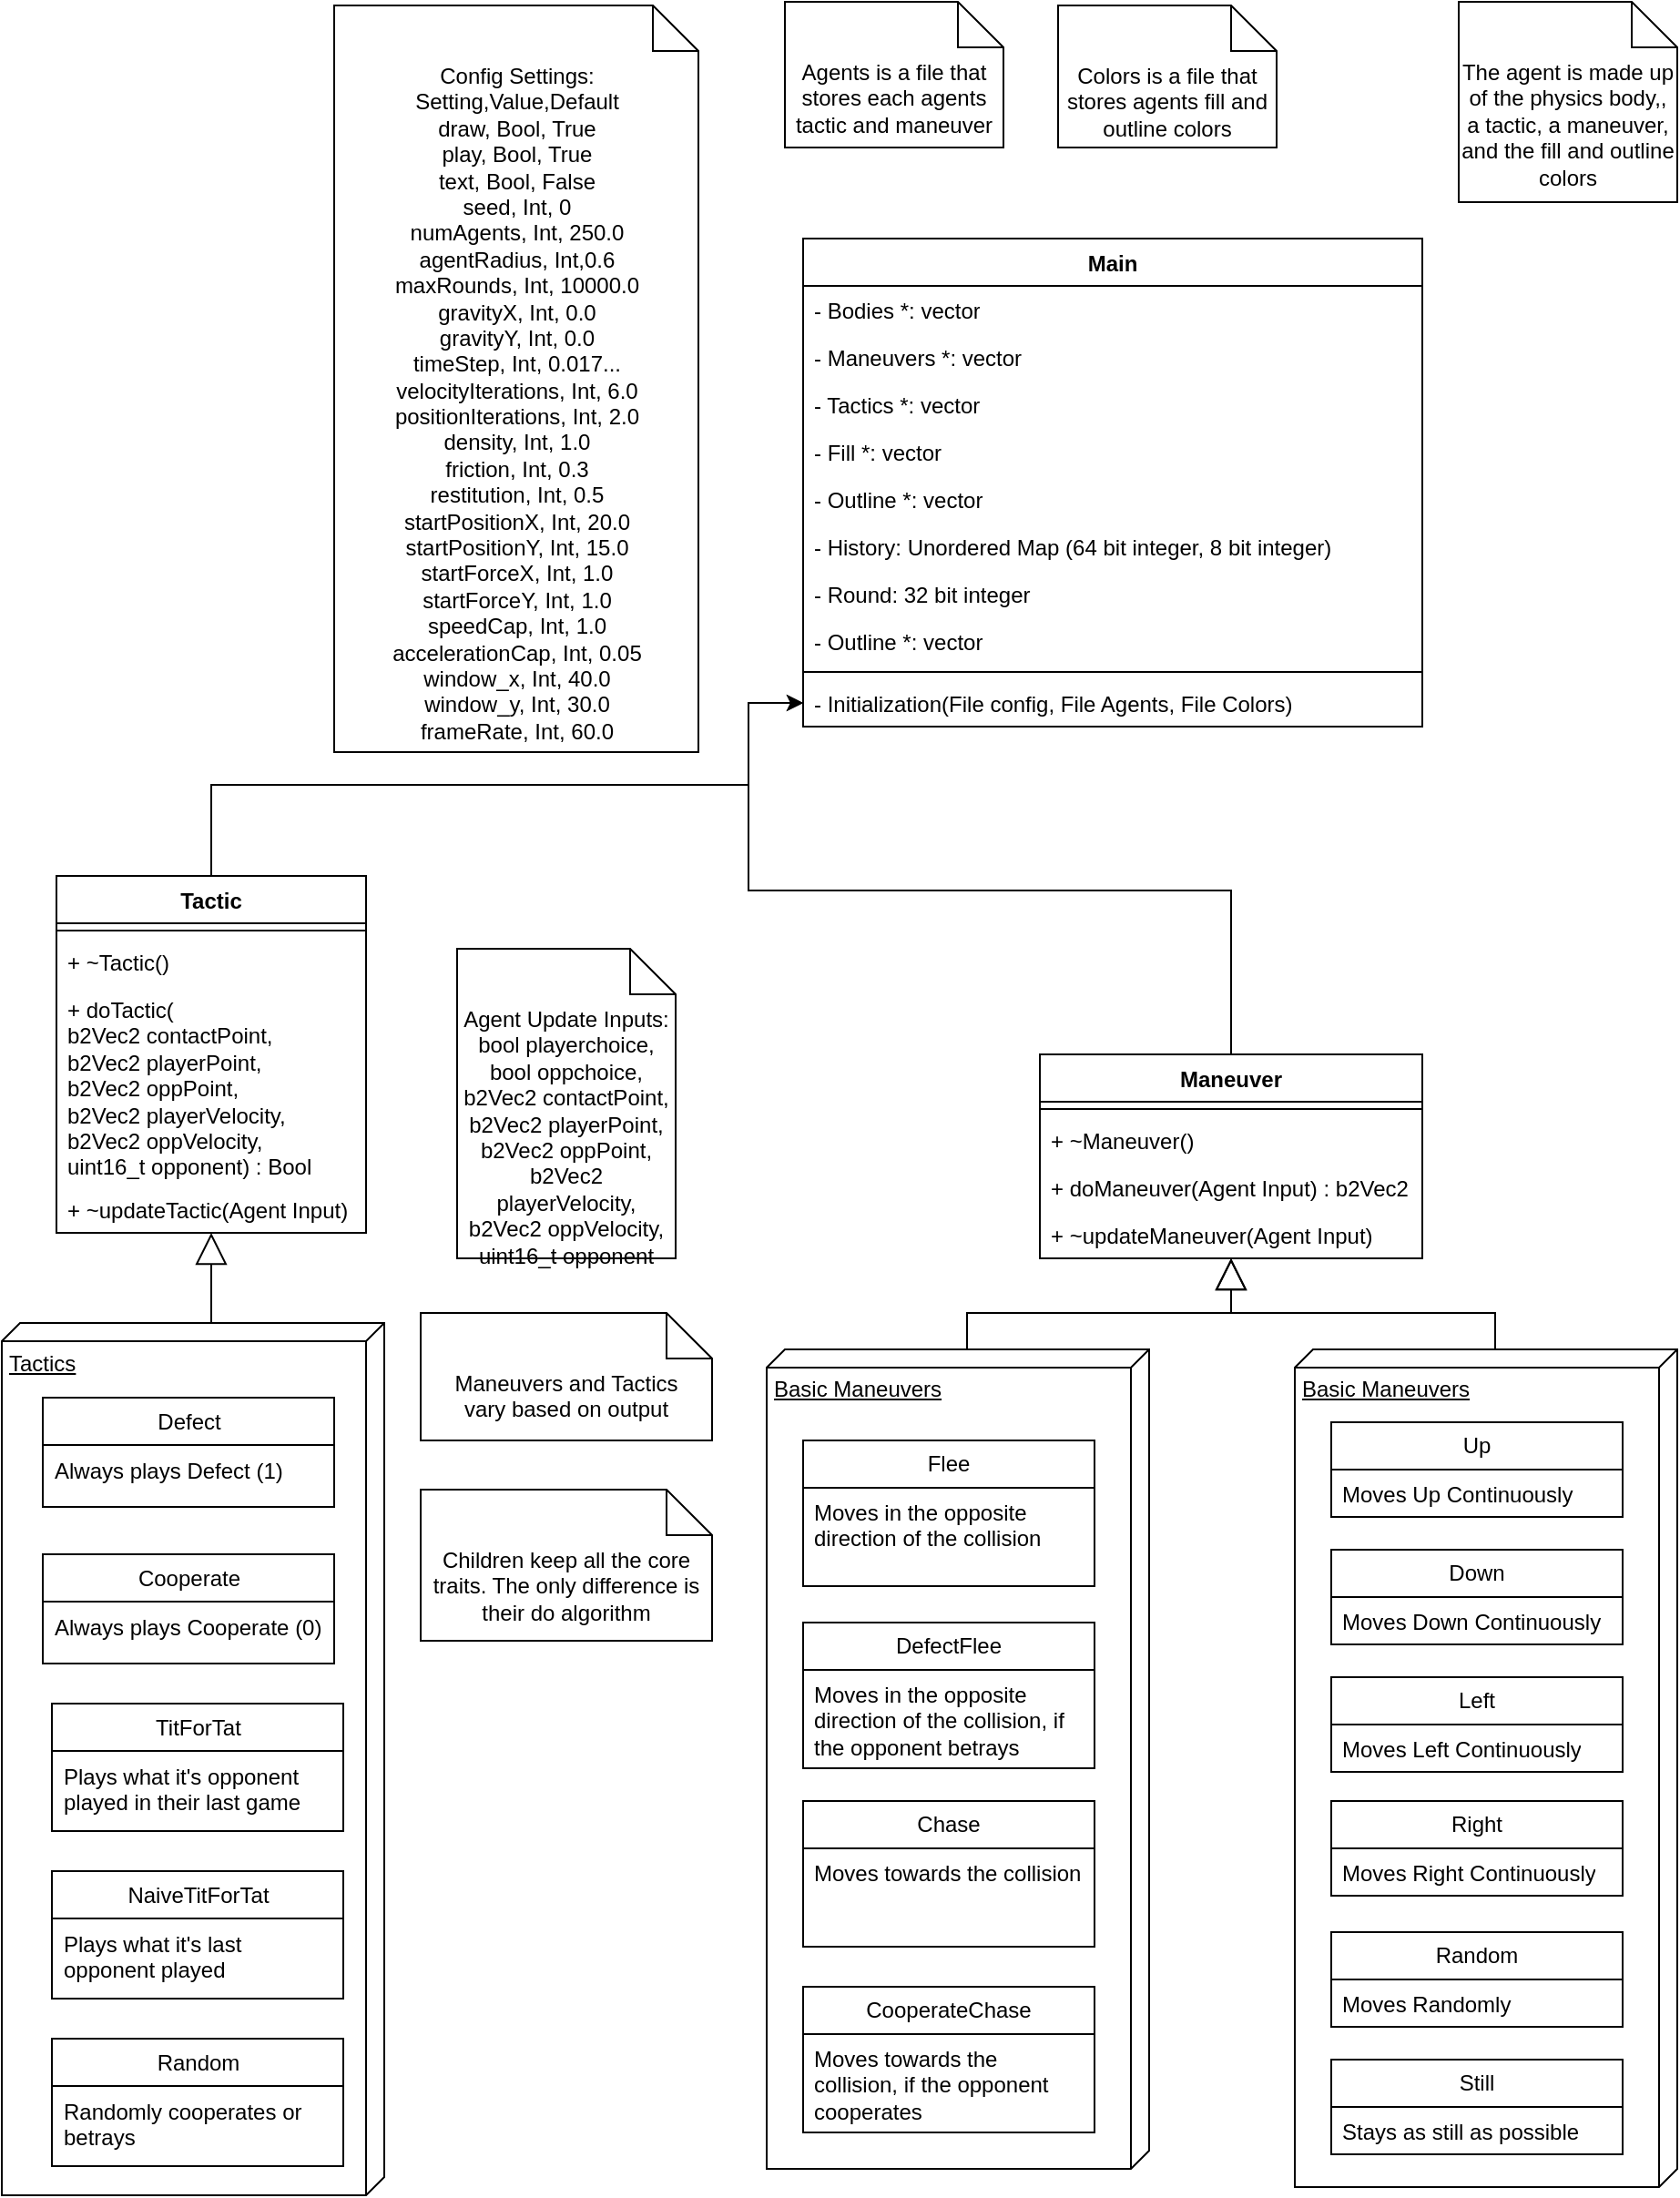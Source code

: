 <mxfile version="24.8.6">
  <diagram name="Page-1" id="15fARvEjuGoJQRsgN22F">
    <mxGraphModel dx="1400" dy="1805" grid="1" gridSize="10" guides="1" tooltips="1" connect="1" arrows="1" fold="1" page="1" pageScale="1" pageWidth="850" pageHeight="1100" math="0" shadow="0">
      <root>
        <mxCell id="0" />
        <mxCell id="1" parent="0" />
        <mxCell id="ZBsdz69OhWumd8uEH73e-70" style="edgeStyle=orthogonalEdgeStyle;rounded=0;orthogonalLoop=1;jettySize=auto;html=1;exitX=0;exitY=0;exitDx=0;exitDy=100;exitPerimeter=0;entryX=0.5;entryY=1;entryDx=0;entryDy=0;endArrow=block;endFill=0;endSize=15;" parent="1" source="ZBsdz69OhWumd8uEH73e-69" target="ZBsdz69OhWumd8uEH73e-1" edge="1">
          <mxGeometry relative="1" as="geometry" />
        </mxCell>
        <mxCell id="ZBsdz69OhWumd8uEH73e-69" value="Tactics" style="verticalAlign=top;align=left;spacingTop=8;spacingLeft=2;spacingRight=12;shape=cube;size=10;direction=south;fontStyle=4;html=1;whiteSpace=wrap;" parent="1" vertex="1">
          <mxGeometry x="50" y="125.5" width="210" height="479" as="geometry" />
        </mxCell>
        <mxCell id="ZBsdz69OhWumd8uEH73e-52" style="edgeStyle=orthogonalEdgeStyle;rounded=0;orthogonalLoop=1;jettySize=auto;html=1;exitX=0;exitY=0;exitDx=0;exitDy=100;exitPerimeter=0;entryX=0.5;entryY=1;entryDx=0;entryDy=0;endArrow=block;endFill=0;endSize=15;" parent="1" source="ZBsdz69OhWumd8uEH73e-49" target="ZBsdz69OhWumd8uEH73e-8" edge="1">
          <mxGeometry relative="1" as="geometry" />
        </mxCell>
        <mxCell id="ZBsdz69OhWumd8uEH73e-49" value="Basic Maneuvers" style="verticalAlign=top;align=left;spacingTop=8;spacingLeft=2;spacingRight=12;shape=cube;size=10;direction=south;fontStyle=4;html=1;whiteSpace=wrap;" parent="1" vertex="1">
          <mxGeometry x="470" y="140" width="210" height="450" as="geometry" />
        </mxCell>
        <mxCell id="ZBsdz69OhWumd8uEH73e-53" style="edgeStyle=orthogonalEdgeStyle;rounded=0;orthogonalLoop=1;jettySize=auto;html=1;exitX=0;exitY=0;exitDx=0;exitDy=100;exitPerimeter=0;entryX=0.5;entryY=1;entryDx=0;entryDy=0;endArrow=block;endFill=0;endSize=15;" parent="1" source="ZBsdz69OhWumd8uEH73e-30" target="ZBsdz69OhWumd8uEH73e-8" edge="1">
          <mxGeometry relative="1" as="geometry" />
        </mxCell>
        <mxCell id="ZBsdz69OhWumd8uEH73e-30" value="Basic Maneuvers" style="verticalAlign=top;align=left;spacingTop=8;spacingLeft=2;spacingRight=12;shape=cube;size=10;direction=south;fontStyle=4;html=1;whiteSpace=wrap;" parent="1" vertex="1">
          <mxGeometry x="760" y="140" width="210" height="460" as="geometry" />
        </mxCell>
        <mxCell id="YXluAZz4ZXNDA7GaeiT3-11" style="edgeStyle=orthogonalEdgeStyle;rounded=0;orthogonalLoop=1;jettySize=auto;html=1;exitX=0.5;exitY=0;exitDx=0;exitDy=0;entryX=0;entryY=0.5;entryDx=0;entryDy=0;" edge="1" parent="1" source="ZBsdz69OhWumd8uEH73e-1" target="ZBsdz69OhWumd8uEH73e-77">
          <mxGeometry relative="1" as="geometry">
            <Array as="points">
              <mxPoint x="165" y="-170" />
              <mxPoint x="460" y="-170" />
              <mxPoint x="460" y="-215" />
            </Array>
          </mxGeometry>
        </mxCell>
        <mxCell id="ZBsdz69OhWumd8uEH73e-1" value="Tactic" style="swimlane;fontStyle=1;align=center;verticalAlign=top;childLayout=stackLayout;horizontal=1;startSize=26;horizontalStack=0;resizeParent=1;resizeParentMax=0;resizeLast=0;collapsible=1;marginBottom=0;whiteSpace=wrap;html=1;" parent="1" vertex="1">
          <mxGeometry x="80" y="-120" width="170" height="196" as="geometry" />
        </mxCell>
        <mxCell id="ZBsdz69OhWumd8uEH73e-3" value="" style="line;strokeWidth=1;fillColor=none;align=left;verticalAlign=middle;spacingTop=-1;spacingLeft=3;spacingRight=3;rotatable=0;labelPosition=right;points=[];portConstraint=eastwest;strokeColor=inherit;" parent="ZBsdz69OhWumd8uEH73e-1" vertex="1">
          <mxGeometry y="26" width="170" height="8" as="geometry" />
        </mxCell>
        <mxCell id="ZBsdz69OhWumd8uEH73e-4" value="&lt;div&gt;+ ~Tactic()&lt;/div&gt;" style="text;strokeColor=none;fillColor=none;align=left;verticalAlign=top;spacingLeft=4;spacingRight=4;overflow=hidden;rotatable=0;points=[[0,0.5],[1,0.5]];portConstraint=eastwest;whiteSpace=wrap;html=1;" parent="ZBsdz69OhWumd8uEH73e-1" vertex="1">
          <mxGeometry y="34" width="170" height="26" as="geometry" />
        </mxCell>
        <mxCell id="ZBsdz69OhWumd8uEH73e-5" value="&lt;div&gt;+ doTactic(&lt;/div&gt;&lt;div&gt;&lt;div&gt;b2Vec2 contactPoint,&amp;nbsp;&lt;/div&gt;&lt;div&gt;b2Vec2 playerPoint,&amp;nbsp;&lt;/div&gt;&lt;div&gt;b2Vec2 oppPoint,&amp;nbsp;&lt;/div&gt;&lt;div&gt;b2Vec2 playerVelocity,&amp;nbsp;&lt;/div&gt;&lt;div&gt;b2Vec2 oppVelocity,&amp;nbsp;&lt;/div&gt;uint16_t opponent) : Bool&lt;br&gt;&lt;/div&gt;" style="text;strokeColor=none;fillColor=none;align=left;verticalAlign=top;spacingLeft=4;spacingRight=4;overflow=hidden;rotatable=0;points=[[0,0.5],[1,0.5]];portConstraint=eastwest;whiteSpace=wrap;html=1;" parent="ZBsdz69OhWumd8uEH73e-1" vertex="1">
          <mxGeometry y="60" width="170" height="110" as="geometry" />
        </mxCell>
        <mxCell id="ZBsdz69OhWumd8uEH73e-6" value="&lt;div&gt;+ ~updateTactic(Agent Input)&lt;/div&gt;" style="text;strokeColor=none;fillColor=none;align=left;verticalAlign=top;spacingLeft=4;spacingRight=4;overflow=hidden;rotatable=0;points=[[0,0.5],[1,0.5]];portConstraint=eastwest;whiteSpace=wrap;html=1;" parent="ZBsdz69OhWumd8uEH73e-1" vertex="1">
          <mxGeometry y="170" width="170" height="26" as="geometry" />
        </mxCell>
        <mxCell id="ZBsdz69OhWumd8uEH73e-7" value="&lt;div&gt;Agent Update Inputs:&lt;/div&gt;&lt;div&gt;bool playerchoice, bool oppchoice, b2Vec2 contactPoint, b2Vec2 playerPoint, b2Vec2 oppPoint, b2Vec2 playerVelocity, b2Vec2 oppVelocity, uint16_t opponent&lt;br&gt;&lt;/div&gt;" style="shape=note2;boundedLbl=1;whiteSpace=wrap;html=1;size=25;verticalAlign=top;align=center;" parent="1" vertex="1">
          <mxGeometry x="300" y="-80" width="120" height="170" as="geometry" />
        </mxCell>
        <mxCell id="YXluAZz4ZXNDA7GaeiT3-12" style="edgeStyle=orthogonalEdgeStyle;rounded=0;orthogonalLoop=1;jettySize=auto;html=1;exitX=0.5;exitY=0;exitDx=0;exitDy=0;entryX=0;entryY=0.5;entryDx=0;entryDy=0;" edge="1" parent="1" source="ZBsdz69OhWumd8uEH73e-8" target="ZBsdz69OhWumd8uEH73e-77">
          <mxGeometry relative="1" as="geometry">
            <mxPoint x="500" y="-150" as="targetPoint" />
            <Array as="points">
              <mxPoint x="725" y="-112" />
              <mxPoint x="460" y="-112" />
              <mxPoint x="460" y="-215" />
            </Array>
          </mxGeometry>
        </mxCell>
        <mxCell id="ZBsdz69OhWumd8uEH73e-8" value="Maneuver" style="swimlane;fontStyle=1;align=center;verticalAlign=top;childLayout=stackLayout;horizontal=1;startSize=26;horizontalStack=0;resizeParent=1;resizeParentMax=0;resizeLast=0;collapsible=1;marginBottom=0;whiteSpace=wrap;html=1;" parent="1" vertex="1">
          <mxGeometry x="620" y="-22" width="210" height="112" as="geometry" />
        </mxCell>
        <mxCell id="ZBsdz69OhWumd8uEH73e-9" value="" style="line;strokeWidth=1;fillColor=none;align=left;verticalAlign=middle;spacingTop=-1;spacingLeft=3;spacingRight=3;rotatable=0;labelPosition=right;points=[];portConstraint=eastwest;strokeColor=inherit;" parent="ZBsdz69OhWumd8uEH73e-8" vertex="1">
          <mxGeometry y="26" width="210" height="8" as="geometry" />
        </mxCell>
        <mxCell id="ZBsdz69OhWumd8uEH73e-10" value="&lt;div&gt;+ ~Maneuver()&lt;/div&gt;" style="text;strokeColor=none;fillColor=none;align=left;verticalAlign=top;spacingLeft=4;spacingRight=4;overflow=hidden;rotatable=0;points=[[0,0.5],[1,0.5]];portConstraint=eastwest;whiteSpace=wrap;html=1;" parent="ZBsdz69OhWumd8uEH73e-8" vertex="1">
          <mxGeometry y="34" width="210" height="26" as="geometry" />
        </mxCell>
        <mxCell id="ZBsdz69OhWumd8uEH73e-11" value="&lt;div&gt;+ doManeuver(Agent Input) : b2Vec2&lt;br&gt;&lt;/div&gt;" style="text;strokeColor=none;fillColor=none;align=left;verticalAlign=top;spacingLeft=4;spacingRight=4;overflow=hidden;rotatable=0;points=[[0,0.5],[1,0.5]];portConstraint=eastwest;whiteSpace=wrap;html=1;" parent="ZBsdz69OhWumd8uEH73e-8" vertex="1">
          <mxGeometry y="60" width="210" height="26" as="geometry" />
        </mxCell>
        <mxCell id="ZBsdz69OhWumd8uEH73e-12" value="&lt;div&gt;+ ~updateManeuver(Agent Input)&lt;/div&gt;" style="text;strokeColor=none;fillColor=none;align=left;verticalAlign=top;spacingLeft=4;spacingRight=4;overflow=hidden;rotatable=0;points=[[0,0.5],[1,0.5]];portConstraint=eastwest;whiteSpace=wrap;html=1;" parent="ZBsdz69OhWumd8uEH73e-8" vertex="1">
          <mxGeometry y="86" width="210" height="26" as="geometry" />
        </mxCell>
        <mxCell id="ZBsdz69OhWumd8uEH73e-13" value="Up" style="swimlane;fontStyle=0;childLayout=stackLayout;horizontal=1;startSize=26;fillColor=none;horizontalStack=0;resizeParent=1;resizeParentMax=0;resizeLast=0;collapsible=1;marginBottom=0;whiteSpace=wrap;html=1;" parent="1" vertex="1">
          <mxGeometry x="780" y="180" width="160" height="52" as="geometry" />
        </mxCell>
        <mxCell id="ZBsdz69OhWumd8uEH73e-16" value="Moves Up Continuously" style="text;strokeColor=none;fillColor=none;align=left;verticalAlign=top;spacingLeft=4;spacingRight=4;overflow=hidden;rotatable=0;points=[[0,0.5],[1,0.5]];portConstraint=eastwest;whiteSpace=wrap;html=1;" parent="ZBsdz69OhWumd8uEH73e-13" vertex="1">
          <mxGeometry y="26" width="160" height="26" as="geometry" />
        </mxCell>
        <mxCell id="ZBsdz69OhWumd8uEH73e-17" value="&lt;div&gt;Maneuvers and Tactics&lt;/div&gt;&lt;div&gt;vary based on output&lt;br&gt;&lt;/div&gt;" style="shape=note2;boundedLbl=1;whiteSpace=wrap;html=1;size=25;verticalAlign=top;align=center;" parent="1" vertex="1">
          <mxGeometry x="280" y="120" width="160" height="70" as="geometry" />
        </mxCell>
        <mxCell id="ZBsdz69OhWumd8uEH73e-18" value="Children keep all the core traits. The only difference is their do algorithm" style="shape=note2;boundedLbl=1;whiteSpace=wrap;html=1;size=25;verticalAlign=top;align=center;" parent="1" vertex="1">
          <mxGeometry x="280" y="217" width="160" height="83" as="geometry" />
        </mxCell>
        <mxCell id="ZBsdz69OhWumd8uEH73e-21" value="Down" style="swimlane;fontStyle=0;childLayout=stackLayout;horizontal=1;startSize=26;fillColor=none;horizontalStack=0;resizeParent=1;resizeParentMax=0;resizeLast=0;collapsible=1;marginBottom=0;whiteSpace=wrap;html=1;" parent="1" vertex="1">
          <mxGeometry x="780" y="250" width="160" height="52" as="geometry" />
        </mxCell>
        <mxCell id="ZBsdz69OhWumd8uEH73e-22" value="Moves Down Continuously" style="text;strokeColor=none;fillColor=none;align=left;verticalAlign=top;spacingLeft=4;spacingRight=4;overflow=hidden;rotatable=0;points=[[0,0.5],[1,0.5]];portConstraint=eastwest;whiteSpace=wrap;html=1;" parent="ZBsdz69OhWumd8uEH73e-21" vertex="1">
          <mxGeometry y="26" width="160" height="26" as="geometry" />
        </mxCell>
        <mxCell id="ZBsdz69OhWumd8uEH73e-25" value="Left" style="swimlane;fontStyle=0;childLayout=stackLayout;horizontal=1;startSize=26;fillColor=none;horizontalStack=0;resizeParent=1;resizeParentMax=0;resizeLast=0;collapsible=1;marginBottom=0;whiteSpace=wrap;html=1;" parent="1" vertex="1">
          <mxGeometry x="780" y="320" width="160" height="52" as="geometry" />
        </mxCell>
        <mxCell id="ZBsdz69OhWumd8uEH73e-26" value="Moves Left Continuously" style="text;strokeColor=none;fillColor=none;align=left;verticalAlign=top;spacingLeft=4;spacingRight=4;overflow=hidden;rotatable=0;points=[[0,0.5],[1,0.5]];portConstraint=eastwest;whiteSpace=wrap;html=1;" parent="ZBsdz69OhWumd8uEH73e-25" vertex="1">
          <mxGeometry y="26" width="160" height="26" as="geometry" />
        </mxCell>
        <mxCell id="ZBsdz69OhWumd8uEH73e-27" value="Right" style="swimlane;fontStyle=0;childLayout=stackLayout;horizontal=1;startSize=26;fillColor=none;horizontalStack=0;resizeParent=1;resizeParentMax=0;resizeLast=0;collapsible=1;marginBottom=0;whiteSpace=wrap;html=1;" parent="1" vertex="1">
          <mxGeometry x="780" y="388" width="160" height="52" as="geometry" />
        </mxCell>
        <mxCell id="ZBsdz69OhWumd8uEH73e-28" value="Moves Right Continuously" style="text;strokeColor=none;fillColor=none;align=left;verticalAlign=top;spacingLeft=4;spacingRight=4;overflow=hidden;rotatable=0;points=[[0,0.5],[1,0.5]];portConstraint=eastwest;whiteSpace=wrap;html=1;" parent="ZBsdz69OhWumd8uEH73e-27" vertex="1">
          <mxGeometry y="26" width="160" height="26" as="geometry" />
        </mxCell>
        <mxCell id="ZBsdz69OhWumd8uEH73e-31" value="Random" style="swimlane;fontStyle=0;childLayout=stackLayout;horizontal=1;startSize=26;fillColor=none;horizontalStack=0;resizeParent=1;resizeParentMax=0;resizeLast=0;collapsible=1;marginBottom=0;whiteSpace=wrap;html=1;" parent="1" vertex="1">
          <mxGeometry x="780" y="460" width="160" height="52" as="geometry" />
        </mxCell>
        <mxCell id="ZBsdz69OhWumd8uEH73e-32" value="Moves Randomly" style="text;strokeColor=none;fillColor=none;align=left;verticalAlign=top;spacingLeft=4;spacingRight=4;overflow=hidden;rotatable=0;points=[[0,0.5],[1,0.5]];portConstraint=eastwest;whiteSpace=wrap;html=1;" parent="ZBsdz69OhWumd8uEH73e-31" vertex="1">
          <mxGeometry y="26" width="160" height="26" as="geometry" />
        </mxCell>
        <mxCell id="ZBsdz69OhWumd8uEH73e-33" value="Still" style="swimlane;fontStyle=0;childLayout=stackLayout;horizontal=1;startSize=26;fillColor=none;horizontalStack=0;resizeParent=1;resizeParentMax=0;resizeLast=0;collapsible=1;marginBottom=0;whiteSpace=wrap;html=1;" parent="1" vertex="1">
          <mxGeometry x="780" y="530" width="160" height="52" as="geometry" />
        </mxCell>
        <mxCell id="ZBsdz69OhWumd8uEH73e-34" value="Stays as still as possible" style="text;strokeColor=none;fillColor=none;align=left;verticalAlign=top;spacingLeft=4;spacingRight=4;overflow=hidden;rotatable=0;points=[[0,0.5],[1,0.5]];portConstraint=eastwest;whiteSpace=wrap;html=1;" parent="ZBsdz69OhWumd8uEH73e-33" vertex="1">
          <mxGeometry y="26" width="160" height="26" as="geometry" />
        </mxCell>
        <mxCell id="ZBsdz69OhWumd8uEH73e-35" value="Flee" style="swimlane;fontStyle=0;childLayout=stackLayout;horizontal=1;startSize=26;fillColor=none;horizontalStack=0;resizeParent=1;resizeParentMax=0;resizeLast=0;collapsible=1;marginBottom=0;whiteSpace=wrap;html=1;" parent="1" vertex="1">
          <mxGeometry x="490" y="190" width="160" height="80" as="geometry" />
        </mxCell>
        <mxCell id="ZBsdz69OhWumd8uEH73e-36" value="Moves in the opposite direction of the collision" style="text;strokeColor=none;fillColor=none;align=left;verticalAlign=top;spacingLeft=4;spacingRight=4;overflow=hidden;rotatable=0;points=[[0,0.5],[1,0.5]];portConstraint=eastwest;whiteSpace=wrap;html=1;" parent="ZBsdz69OhWumd8uEH73e-35" vertex="1">
          <mxGeometry y="26" width="160" height="54" as="geometry" />
        </mxCell>
        <mxCell id="ZBsdz69OhWumd8uEH73e-37" value="DefectFlee" style="swimlane;fontStyle=0;childLayout=stackLayout;horizontal=1;startSize=26;fillColor=none;horizontalStack=0;resizeParent=1;resizeParentMax=0;resizeLast=0;collapsible=1;marginBottom=0;whiteSpace=wrap;html=1;" parent="1" vertex="1">
          <mxGeometry x="490" y="290" width="160" height="80" as="geometry" />
        </mxCell>
        <mxCell id="ZBsdz69OhWumd8uEH73e-38" value="Moves in the opposite direction of the collision, if the opponent betrays" style="text;strokeColor=none;fillColor=none;align=left;verticalAlign=top;spacingLeft=4;spacingRight=4;overflow=hidden;rotatable=0;points=[[0,0.5],[1,0.5]];portConstraint=eastwest;whiteSpace=wrap;html=1;" parent="ZBsdz69OhWumd8uEH73e-37" vertex="1">
          <mxGeometry y="26" width="160" height="54" as="geometry" />
        </mxCell>
        <mxCell id="ZBsdz69OhWumd8uEH73e-39" value="Chase" style="swimlane;fontStyle=0;childLayout=stackLayout;horizontal=1;startSize=26;fillColor=none;horizontalStack=0;resizeParent=1;resizeParentMax=0;resizeLast=0;collapsible=1;marginBottom=0;whiteSpace=wrap;html=1;" parent="1" vertex="1">
          <mxGeometry x="490" y="388" width="160" height="80" as="geometry" />
        </mxCell>
        <mxCell id="ZBsdz69OhWumd8uEH73e-40" value="Moves towards the collision" style="text;strokeColor=none;fillColor=none;align=left;verticalAlign=top;spacingLeft=4;spacingRight=4;overflow=hidden;rotatable=0;points=[[0,0.5],[1,0.5]];portConstraint=eastwest;whiteSpace=wrap;html=1;" parent="ZBsdz69OhWumd8uEH73e-39" vertex="1">
          <mxGeometry y="26" width="160" height="54" as="geometry" />
        </mxCell>
        <mxCell id="ZBsdz69OhWumd8uEH73e-41" value="CooperateChase" style="swimlane;fontStyle=0;childLayout=stackLayout;horizontal=1;startSize=26;fillColor=none;horizontalStack=0;resizeParent=1;resizeParentMax=0;resizeLast=0;collapsible=1;marginBottom=0;whiteSpace=wrap;html=1;" parent="1" vertex="1">
          <mxGeometry x="490" y="490" width="160" height="80" as="geometry" />
        </mxCell>
        <mxCell id="ZBsdz69OhWumd8uEH73e-42" value="Moves towards the collision, if the opponent cooperates" style="text;strokeColor=none;fillColor=none;align=left;verticalAlign=top;spacingLeft=4;spacingRight=4;overflow=hidden;rotatable=0;points=[[0,0.5],[1,0.5]];portConstraint=eastwest;whiteSpace=wrap;html=1;" parent="ZBsdz69OhWumd8uEH73e-41" vertex="1">
          <mxGeometry y="26" width="160" height="54" as="geometry" />
        </mxCell>
        <mxCell id="ZBsdz69OhWumd8uEH73e-55" value="Defect" style="swimlane;fontStyle=0;childLayout=stackLayout;horizontal=1;startSize=26;fillColor=none;horizontalStack=0;resizeParent=1;resizeParentMax=0;resizeLast=0;collapsible=1;marginBottom=0;whiteSpace=wrap;html=1;" parent="1" vertex="1">
          <mxGeometry x="72.5" y="166.5" width="160" height="60" as="geometry" />
        </mxCell>
        <mxCell id="ZBsdz69OhWumd8uEH73e-56" value="Always plays Defect (1)" style="text;strokeColor=none;fillColor=none;align=left;verticalAlign=top;spacingLeft=4;spacingRight=4;overflow=hidden;rotatable=0;points=[[0,0.5],[1,0.5]];portConstraint=eastwest;whiteSpace=wrap;html=1;" parent="ZBsdz69OhWumd8uEH73e-55" vertex="1">
          <mxGeometry y="26" width="160" height="34" as="geometry" />
        </mxCell>
        <mxCell id="ZBsdz69OhWumd8uEH73e-57" value="Cooperate" style="swimlane;fontStyle=0;childLayout=stackLayout;horizontal=1;startSize=26;fillColor=none;horizontalStack=0;resizeParent=1;resizeParentMax=0;resizeLast=0;collapsible=1;marginBottom=0;whiteSpace=wrap;html=1;" parent="1" vertex="1">
          <mxGeometry x="72.5" y="252.5" width="160" height="60" as="geometry" />
        </mxCell>
        <mxCell id="ZBsdz69OhWumd8uEH73e-58" value="Always plays Cooperate (0)" style="text;strokeColor=none;fillColor=none;align=left;verticalAlign=top;spacingLeft=4;spacingRight=4;overflow=hidden;rotatable=0;points=[[0,0.5],[1,0.5]];portConstraint=eastwest;whiteSpace=wrap;html=1;" parent="ZBsdz69OhWumd8uEH73e-57" vertex="1">
          <mxGeometry y="26" width="160" height="34" as="geometry" />
        </mxCell>
        <mxCell id="ZBsdz69OhWumd8uEH73e-59" value="TitForTat" style="swimlane;fontStyle=0;childLayout=stackLayout;horizontal=1;startSize=26;fillColor=none;horizontalStack=0;resizeParent=1;resizeParentMax=0;resizeLast=0;collapsible=1;marginBottom=0;whiteSpace=wrap;html=1;" parent="1" vertex="1">
          <mxGeometry x="77.5" y="334.5" width="160" height="70" as="geometry" />
        </mxCell>
        <mxCell id="ZBsdz69OhWumd8uEH73e-60" value="Plays what it&#39;s opponent played in their last game" style="text;strokeColor=none;fillColor=none;align=left;verticalAlign=top;spacingLeft=4;spacingRight=4;overflow=hidden;rotatable=0;points=[[0,0.5],[1,0.5]];portConstraint=eastwest;whiteSpace=wrap;html=1;" parent="ZBsdz69OhWumd8uEH73e-59" vertex="1">
          <mxGeometry y="26" width="160" height="44" as="geometry" />
        </mxCell>
        <mxCell id="ZBsdz69OhWumd8uEH73e-61" value="NaiveTitForTat" style="swimlane;fontStyle=0;childLayout=stackLayout;horizontal=1;startSize=26;fillColor=none;horizontalStack=0;resizeParent=1;resizeParentMax=0;resizeLast=0;collapsible=1;marginBottom=0;whiteSpace=wrap;html=1;" parent="1" vertex="1">
          <mxGeometry x="77.5" y="426.5" width="160" height="70" as="geometry" />
        </mxCell>
        <mxCell id="ZBsdz69OhWumd8uEH73e-62" value="Plays what it&#39;s last opponent played" style="text;strokeColor=none;fillColor=none;align=left;verticalAlign=top;spacingLeft=4;spacingRight=4;overflow=hidden;rotatable=0;points=[[0,0.5],[1,0.5]];portConstraint=eastwest;whiteSpace=wrap;html=1;" parent="ZBsdz69OhWumd8uEH73e-61" vertex="1">
          <mxGeometry y="26" width="160" height="44" as="geometry" />
        </mxCell>
        <mxCell id="ZBsdz69OhWumd8uEH73e-64" value="Random" style="swimlane;fontStyle=0;childLayout=stackLayout;horizontal=1;startSize=26;fillColor=none;horizontalStack=0;resizeParent=1;resizeParentMax=0;resizeLast=0;collapsible=1;marginBottom=0;whiteSpace=wrap;html=1;" parent="1" vertex="1">
          <mxGeometry x="77.5" y="518.5" width="160" height="70" as="geometry" />
        </mxCell>
        <mxCell id="ZBsdz69OhWumd8uEH73e-65" value="Randomly cooperates or betrays" style="text;strokeColor=none;fillColor=none;align=left;verticalAlign=top;spacingLeft=4;spacingRight=4;overflow=hidden;rotatable=0;points=[[0,0.5],[1,0.5]];portConstraint=eastwest;whiteSpace=wrap;html=1;" parent="ZBsdz69OhWumd8uEH73e-64" vertex="1">
          <mxGeometry y="26" width="160" height="44" as="geometry" />
        </mxCell>
        <mxCell id="ZBsdz69OhWumd8uEH73e-74" value="Main" style="swimlane;fontStyle=1;align=center;verticalAlign=top;childLayout=stackLayout;horizontal=1;startSize=26;horizontalStack=0;resizeParent=1;resizeParentMax=0;resizeLast=0;collapsible=1;marginBottom=0;whiteSpace=wrap;html=1;" parent="1" vertex="1">
          <mxGeometry x="490" y="-470" width="340" height="268" as="geometry" />
        </mxCell>
        <mxCell id="ZBsdz69OhWumd8uEH73e-75" value="&lt;div&gt;- Bodies *: vector&lt;/div&gt;&lt;div&gt;&lt;br&gt;&lt;/div&gt;" style="text;strokeColor=none;fillColor=none;align=left;verticalAlign=top;spacingLeft=4;spacingRight=4;overflow=hidden;rotatable=0;points=[[0,0.5],[1,0.5]];portConstraint=eastwest;whiteSpace=wrap;html=1;" parent="ZBsdz69OhWumd8uEH73e-74" vertex="1">
          <mxGeometry y="26" width="340" height="26" as="geometry" />
        </mxCell>
        <mxCell id="YXluAZz4ZXNDA7GaeiT3-5" value="&lt;div&gt;- Maneuvers *: vector&lt;/div&gt;&lt;div&gt;&lt;br&gt;&lt;/div&gt;" style="text;strokeColor=none;fillColor=none;align=left;verticalAlign=top;spacingLeft=4;spacingRight=4;overflow=hidden;rotatable=0;points=[[0,0.5],[1,0.5]];portConstraint=eastwest;whiteSpace=wrap;html=1;" vertex="1" parent="ZBsdz69OhWumd8uEH73e-74">
          <mxGeometry y="52" width="340" height="26" as="geometry" />
        </mxCell>
        <mxCell id="YXluAZz4ZXNDA7GaeiT3-7" value="&lt;div&gt;- Tactics *: vector&lt;/div&gt;&lt;div&gt;&lt;br&gt;&lt;/div&gt;" style="text;strokeColor=none;fillColor=none;align=left;verticalAlign=top;spacingLeft=4;spacingRight=4;overflow=hidden;rotatable=0;points=[[0,0.5],[1,0.5]];portConstraint=eastwest;whiteSpace=wrap;html=1;" vertex="1" parent="ZBsdz69OhWumd8uEH73e-74">
          <mxGeometry y="78" width="340" height="26" as="geometry" />
        </mxCell>
        <mxCell id="YXluAZz4ZXNDA7GaeiT3-8" value="&lt;div&gt;- Fill *: vector&lt;/div&gt;&lt;div&gt;&lt;br&gt;&lt;/div&gt;" style="text;strokeColor=none;fillColor=none;align=left;verticalAlign=top;spacingLeft=4;spacingRight=4;overflow=hidden;rotatable=0;points=[[0,0.5],[1,0.5]];portConstraint=eastwest;whiteSpace=wrap;html=1;" vertex="1" parent="ZBsdz69OhWumd8uEH73e-74">
          <mxGeometry y="104" width="340" height="26" as="geometry" />
        </mxCell>
        <mxCell id="YXluAZz4ZXNDA7GaeiT3-6" value="&lt;div&gt;- Outline *: vector&lt;/div&gt;&lt;div&gt;&lt;br&gt;&lt;/div&gt;" style="text;strokeColor=none;fillColor=none;align=left;verticalAlign=top;spacingLeft=4;spacingRight=4;overflow=hidden;rotatable=0;points=[[0,0.5],[1,0.5]];portConstraint=eastwest;whiteSpace=wrap;html=1;" vertex="1" parent="ZBsdz69OhWumd8uEH73e-74">
          <mxGeometry y="130" width="340" height="26" as="geometry" />
        </mxCell>
        <mxCell id="YXluAZz4ZXNDA7GaeiT3-4" value="&lt;div&gt;- History: Unordered Map (64 bit integer, 8 bit integer)&lt;br&gt;&lt;/div&gt;&lt;div&gt;&lt;br&gt;&lt;/div&gt;" style="text;strokeColor=none;fillColor=none;align=left;verticalAlign=top;spacingLeft=4;spacingRight=4;overflow=hidden;rotatable=0;points=[[0,0.5],[1,0.5]];portConstraint=eastwest;whiteSpace=wrap;html=1;" vertex="1" parent="ZBsdz69OhWumd8uEH73e-74">
          <mxGeometry y="156" width="340" height="26" as="geometry" />
        </mxCell>
        <mxCell id="YXluAZz4ZXNDA7GaeiT3-9" value="- Round: 32 bit integer" style="text;strokeColor=none;fillColor=none;align=left;verticalAlign=top;spacingLeft=4;spacingRight=4;overflow=hidden;rotatable=0;points=[[0,0.5],[1,0.5]];portConstraint=eastwest;whiteSpace=wrap;html=1;" vertex="1" parent="ZBsdz69OhWumd8uEH73e-74">
          <mxGeometry y="182" width="340" height="26" as="geometry" />
        </mxCell>
        <mxCell id="YXluAZz4ZXNDA7GaeiT3-10" value="&lt;div&gt;- Outline *: vector&lt;/div&gt;&lt;div&gt;&lt;br&gt;&lt;/div&gt;" style="text;strokeColor=none;fillColor=none;align=left;verticalAlign=top;spacingLeft=4;spacingRight=4;overflow=hidden;rotatable=0;points=[[0,0.5],[1,0.5]];portConstraint=eastwest;whiteSpace=wrap;html=1;" vertex="1" parent="ZBsdz69OhWumd8uEH73e-74">
          <mxGeometry y="208" width="340" height="26" as="geometry" />
        </mxCell>
        <mxCell id="ZBsdz69OhWumd8uEH73e-76" value="" style="line;strokeWidth=1;fillColor=none;align=left;verticalAlign=middle;spacingTop=-1;spacingLeft=3;spacingRight=3;rotatable=0;labelPosition=right;points=[];portConstraint=eastwest;strokeColor=inherit;" parent="ZBsdz69OhWumd8uEH73e-74" vertex="1">
          <mxGeometry y="234" width="340" height="8" as="geometry" />
        </mxCell>
        <mxCell id="ZBsdz69OhWumd8uEH73e-77" value="- Initialization(File config, File Agents, File Colors)" style="text;strokeColor=none;fillColor=none;align=left;verticalAlign=top;spacingLeft=4;spacingRight=4;overflow=hidden;rotatable=0;points=[[0,0.5],[1,0.5]];portConstraint=eastwest;whiteSpace=wrap;html=1;" parent="ZBsdz69OhWumd8uEH73e-74" vertex="1">
          <mxGeometry y="242" width="340" height="26" as="geometry" />
        </mxCell>
        <mxCell id="YXluAZz4ZXNDA7GaeiT3-1" value="&lt;div&gt;Config Settings:&lt;/div&gt;&lt;div&gt;Setting,Value,Default&lt;br&gt;draw, Bool, True&lt;br&gt;play, Bool, True&lt;br&gt;text, Bool, False&lt;br&gt;seed, Int, 0&lt;br&gt;numAgents, Int, 250.0&lt;br&gt;agentRadius, Int,0.6&lt;br&gt;maxRounds, Int, 10000.0&lt;br&gt;gravityX, Int, 0.0&lt;br&gt;gravityY, Int, 0.0&lt;br&gt;timeStep, Int, 0.017...&lt;br&gt;velocityIterations, Int, 6.0&lt;br&gt;positionIterations, Int, 2.0&lt;br&gt;density, Int, 1.0&lt;br&gt;friction, Int, 0.3&lt;br&gt;restitution, Int, 0.5&lt;br&gt;startPositionX, Int, 20.0&lt;br&gt;startPositionY, Int, 15.0&lt;br&gt;startForceX, Int, 1.0&lt;br&gt;startForceY, Int, 1.0&lt;br&gt;speedCap, Int, 1.0&lt;br&gt;accelerationCap, Int, 0.05&lt;br&gt;window_x, Int, 40.0&lt;br&gt;window_y, Int, 30.0&lt;br&gt;frameRate, Int, 60.0&lt;br&gt;&lt;br&gt;&lt;/div&gt;" style="shape=note2;boundedLbl=1;whiteSpace=wrap;html=1;size=25;verticalAlign=top;align=center;" vertex="1" parent="1">
          <mxGeometry x="232.5" y="-598" width="200" height="410" as="geometry" />
        </mxCell>
        <mxCell id="YXluAZz4ZXNDA7GaeiT3-2" value="Colors is a file that stores agents fill and outline colors" style="shape=note2;boundedLbl=1;whiteSpace=wrap;html=1;size=25;verticalAlign=top;align=center;" vertex="1" parent="1">
          <mxGeometry x="630" y="-598" width="120" height="78" as="geometry" />
        </mxCell>
        <mxCell id="YXluAZz4ZXNDA7GaeiT3-3" value="Agents is a file that stores each agents tactic and maneuver" style="shape=note2;boundedLbl=1;whiteSpace=wrap;html=1;size=25;verticalAlign=top;align=center;" vertex="1" parent="1">
          <mxGeometry x="480" y="-600" width="120" height="80" as="geometry" />
        </mxCell>
        <mxCell id="YXluAZz4ZXNDA7GaeiT3-13" value="The agent is made up of the physics body,, a tactic, a maneuver, and the fill and outline colors" style="shape=note2;boundedLbl=1;whiteSpace=wrap;html=1;size=25;verticalAlign=top;align=center;" vertex="1" parent="1">
          <mxGeometry x="850" y="-600" width="120" height="110" as="geometry" />
        </mxCell>
      </root>
    </mxGraphModel>
  </diagram>
</mxfile>
